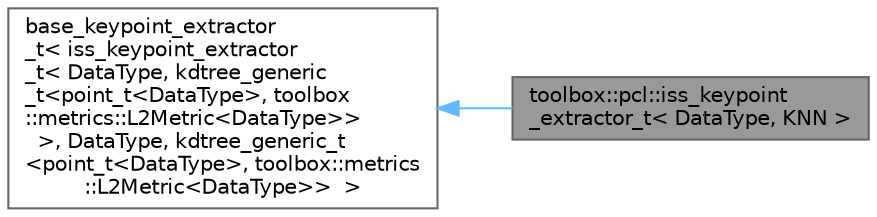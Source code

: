 digraph "toolbox::pcl::iss_keypoint_extractor_t&lt; DataType, KNN &gt;"
{
 // LATEX_PDF_SIZE
  bgcolor="transparent";
  edge [fontname=Helvetica,fontsize=10,labelfontname=Helvetica,labelfontsize=10];
  node [fontname=Helvetica,fontsize=10,shape=box,height=0.2,width=0.4];
  rankdir="LR";
  Node1 [id="Node000001",label="toolbox::pcl::iss_keypoint\l_extractor_t\< DataType, KNN \>",height=0.2,width=0.4,color="gray40", fillcolor="grey60", style="filled", fontcolor="black",tooltip="ISS (Intrinsic Shape Signatures) 关键点提取器 / ISS (Intrinsic Shape Signatures) keypoint extractor."];
  Node2 -> Node1 [id="edge1_Node000001_Node000002",dir="back",color="steelblue1",style="solid",tooltip=" "];
  Node2 [id="Node000002",label="base_keypoint_extractor\l_t\< iss_keypoint_extractor\l_t\< DataType, kdtree_generic\l_t\<point_t\<DataType\>, toolbox\l::metrics::L2Metric\<DataType\>\>\l  \>, DataType, kdtree_generic_t\l\<point_t\<DataType\>, toolbox::metrics\l::L2Metric\<DataType\>\>  \>",height=0.2,width=0.4,color="gray40", fillcolor="white", style="filled",tooltip=" "];
}
